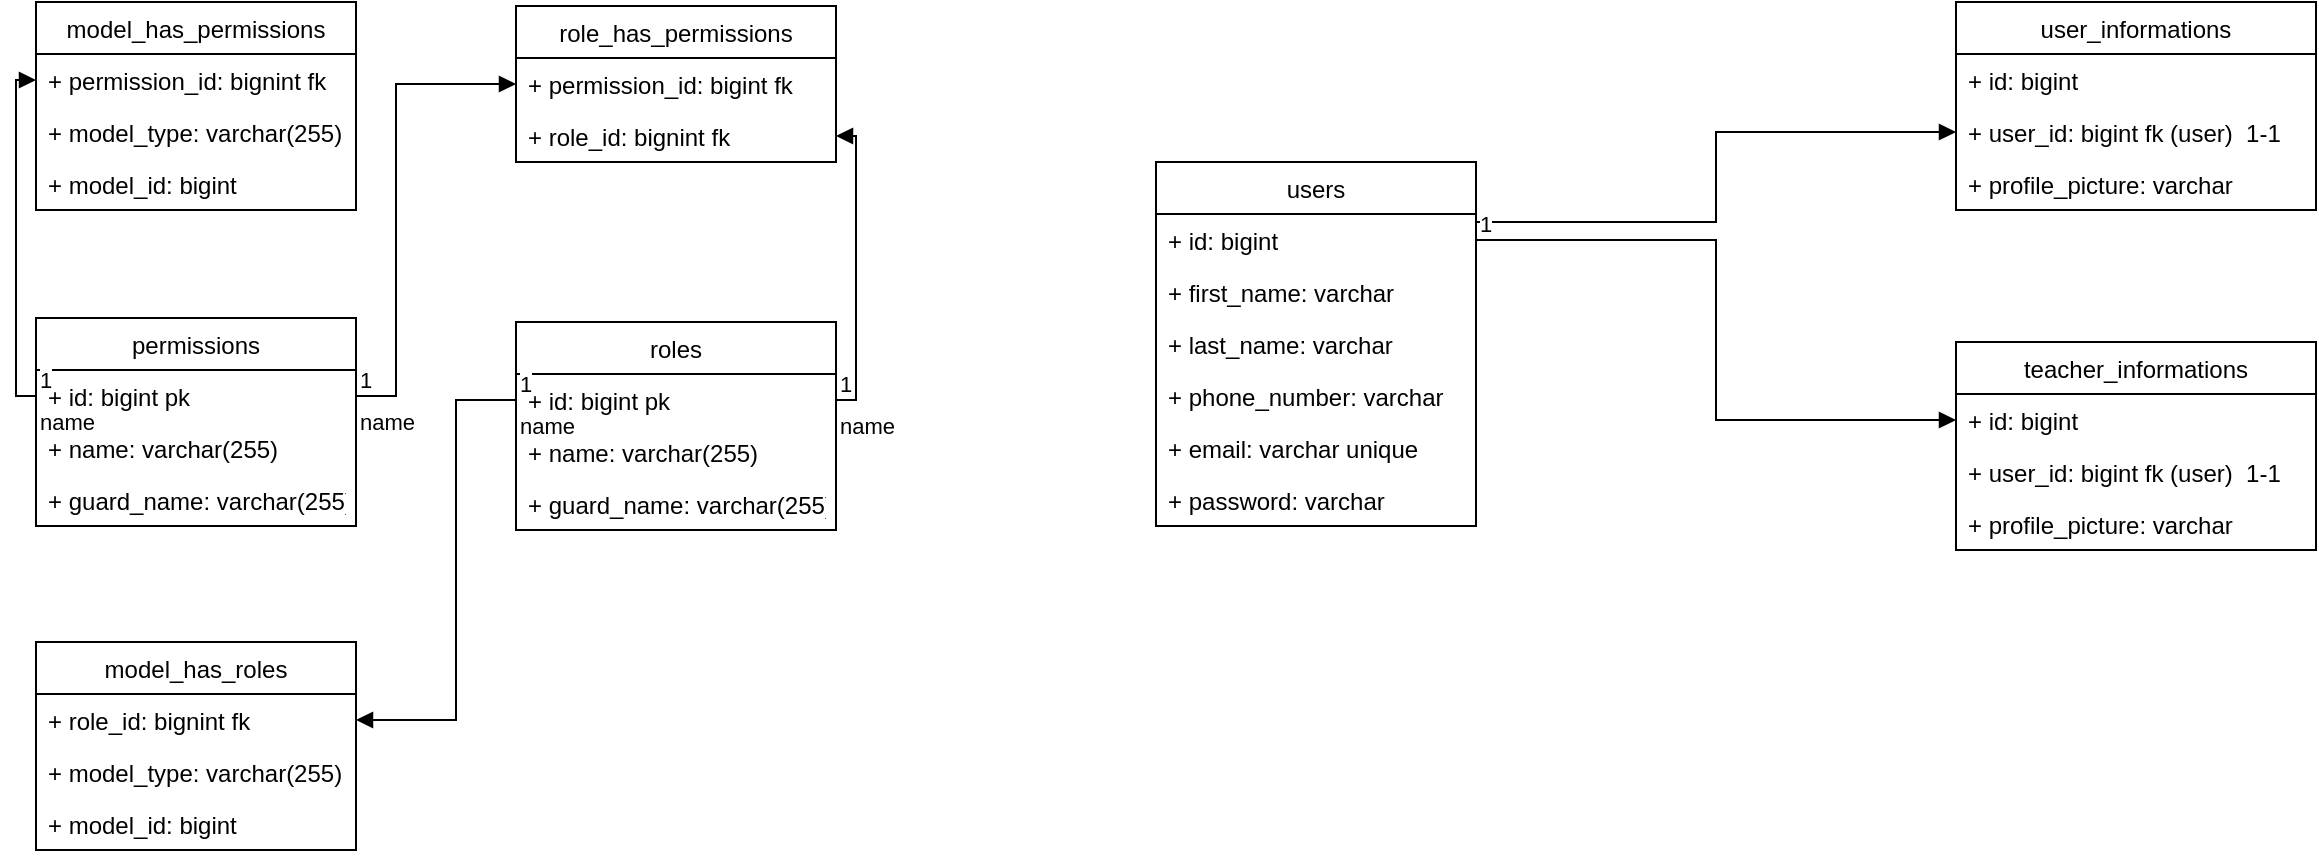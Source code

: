 <mxfile version="20.3.0" type="github">
  <diagram id="C5RBs43oDa-KdzZeNtuy" name="Page-1">
    <mxGraphModel dx="1662" dy="809" grid="1" gridSize="10" guides="1" tooltips="1" connect="1" arrows="1" fold="1" page="1" pageScale="1" pageWidth="827" pageHeight="1169" math="0" shadow="0">
      <root>
        <mxCell id="WIyWlLk6GJQsqaUBKTNV-0" />
        <mxCell id="WIyWlLk6GJQsqaUBKTNV-1" parent="WIyWlLk6GJQsqaUBKTNV-0" />
        <mxCell id="pW-dLumv3H6IrkaqNJPp-6" value="users" style="swimlane;fontStyle=0;childLayout=stackLayout;horizontal=1;startSize=26;fillColor=none;horizontalStack=0;resizeParent=1;resizeParentMax=0;resizeLast=0;collapsible=1;marginBottom=0;" vertex="1" parent="WIyWlLk6GJQsqaUBKTNV-1">
          <mxGeometry x="600" y="120" width="160" height="182" as="geometry" />
        </mxCell>
        <mxCell id="pW-dLumv3H6IrkaqNJPp-7" value="+ id: bigint" style="text;strokeColor=none;fillColor=none;align=left;verticalAlign=top;spacingLeft=4;spacingRight=4;overflow=hidden;rotatable=0;points=[[0,0.5],[1,0.5]];portConstraint=eastwest;" vertex="1" parent="pW-dLumv3H6IrkaqNJPp-6">
          <mxGeometry y="26" width="160" height="26" as="geometry" />
        </mxCell>
        <mxCell id="pW-dLumv3H6IrkaqNJPp-8" value="+ first_name: varchar " style="text;strokeColor=none;fillColor=none;align=left;verticalAlign=top;spacingLeft=4;spacingRight=4;overflow=hidden;rotatable=0;points=[[0,0.5],[1,0.5]];portConstraint=eastwest;" vertex="1" parent="pW-dLumv3H6IrkaqNJPp-6">
          <mxGeometry y="52" width="160" height="26" as="geometry" />
        </mxCell>
        <mxCell id="pW-dLumv3H6IrkaqNJPp-9" value="+ last_name: varchar" style="text;strokeColor=none;fillColor=none;align=left;verticalAlign=top;spacingLeft=4;spacingRight=4;overflow=hidden;rotatable=0;points=[[0,0.5],[1,0.5]];portConstraint=eastwest;" vertex="1" parent="pW-dLumv3H6IrkaqNJPp-6">
          <mxGeometry y="78" width="160" height="26" as="geometry" />
        </mxCell>
        <mxCell id="pW-dLumv3H6IrkaqNJPp-10" value="+ phone_number: varchar" style="text;strokeColor=none;fillColor=none;align=left;verticalAlign=top;spacingLeft=4;spacingRight=4;overflow=hidden;rotatable=0;points=[[0,0.5],[1,0.5]];portConstraint=eastwest;" vertex="1" parent="pW-dLumv3H6IrkaqNJPp-6">
          <mxGeometry y="104" width="160" height="26" as="geometry" />
        </mxCell>
        <mxCell id="pW-dLumv3H6IrkaqNJPp-11" value="+ email: varchar unique" style="text;strokeColor=none;fillColor=none;align=left;verticalAlign=top;spacingLeft=4;spacingRight=4;overflow=hidden;rotatable=0;points=[[0,0.5],[1,0.5]];portConstraint=eastwest;" vertex="1" parent="pW-dLumv3H6IrkaqNJPp-6">
          <mxGeometry y="130" width="160" height="26" as="geometry" />
        </mxCell>
        <mxCell id="pW-dLumv3H6IrkaqNJPp-12" value="+ password: varchar" style="text;strokeColor=none;fillColor=none;align=left;verticalAlign=top;spacingLeft=4;spacingRight=4;overflow=hidden;rotatable=0;points=[[0,0.5],[1,0.5]];portConstraint=eastwest;" vertex="1" parent="pW-dLumv3H6IrkaqNJPp-6">
          <mxGeometry y="156" width="160" height="26" as="geometry" />
        </mxCell>
        <mxCell id="pW-dLumv3H6IrkaqNJPp-14" value="user_informations" style="swimlane;fontStyle=0;childLayout=stackLayout;horizontal=1;startSize=26;fillColor=none;horizontalStack=0;resizeParent=1;resizeParentMax=0;resizeLast=0;collapsible=1;marginBottom=0;" vertex="1" parent="WIyWlLk6GJQsqaUBKTNV-1">
          <mxGeometry x="1000" y="40" width="180" height="104" as="geometry" />
        </mxCell>
        <mxCell id="pW-dLumv3H6IrkaqNJPp-15" value="+ id: bigint" style="text;strokeColor=none;fillColor=none;align=left;verticalAlign=top;spacingLeft=4;spacingRight=4;overflow=hidden;rotatable=0;points=[[0,0.5],[1,0.5]];portConstraint=eastwest;" vertex="1" parent="pW-dLumv3H6IrkaqNJPp-14">
          <mxGeometry y="26" width="180" height="26" as="geometry" />
        </mxCell>
        <mxCell id="pW-dLumv3H6IrkaqNJPp-16" value="+ user_id: bigint fk (user)  1-1" style="text;strokeColor=none;fillColor=none;align=left;verticalAlign=top;spacingLeft=4;spacingRight=4;overflow=hidden;rotatable=0;points=[[0,0.5],[1,0.5]];portConstraint=eastwest;" vertex="1" parent="pW-dLumv3H6IrkaqNJPp-14">
          <mxGeometry y="52" width="180" height="26" as="geometry" />
        </mxCell>
        <mxCell id="pW-dLumv3H6IrkaqNJPp-17" value="+ profile_picture: varchar" style="text;strokeColor=none;fillColor=none;align=left;verticalAlign=top;spacingLeft=4;spacingRight=4;overflow=hidden;rotatable=0;points=[[0,0.5],[1,0.5]];portConstraint=eastwest;" vertex="1" parent="pW-dLumv3H6IrkaqNJPp-14">
          <mxGeometry y="78" width="180" height="26" as="geometry" />
        </mxCell>
        <mxCell id="pW-dLumv3H6IrkaqNJPp-22" value="teacher_informations" style="swimlane;fontStyle=0;childLayout=stackLayout;horizontal=1;startSize=26;fillColor=none;horizontalStack=0;resizeParent=1;resizeParentMax=0;resizeLast=0;collapsible=1;marginBottom=0;" vertex="1" parent="WIyWlLk6GJQsqaUBKTNV-1">
          <mxGeometry x="1000" y="210" width="180" height="104" as="geometry" />
        </mxCell>
        <mxCell id="pW-dLumv3H6IrkaqNJPp-23" value="+ id: bigint" style="text;strokeColor=none;fillColor=none;align=left;verticalAlign=top;spacingLeft=4;spacingRight=4;overflow=hidden;rotatable=0;points=[[0,0.5],[1,0.5]];portConstraint=eastwest;" vertex="1" parent="pW-dLumv3H6IrkaqNJPp-22">
          <mxGeometry y="26" width="180" height="26" as="geometry" />
        </mxCell>
        <mxCell id="pW-dLumv3H6IrkaqNJPp-24" value="+ user_id: bigint fk (user)  1-1" style="text;strokeColor=none;fillColor=none;align=left;verticalAlign=top;spacingLeft=4;spacingRight=4;overflow=hidden;rotatable=0;points=[[0,0.5],[1,0.5]];portConstraint=eastwest;" vertex="1" parent="pW-dLumv3H6IrkaqNJPp-22">
          <mxGeometry y="52" width="180" height="26" as="geometry" />
        </mxCell>
        <mxCell id="pW-dLumv3H6IrkaqNJPp-25" value="+ profile_picture: varchar" style="text;strokeColor=none;fillColor=none;align=left;verticalAlign=top;spacingLeft=4;spacingRight=4;overflow=hidden;rotatable=0;points=[[0,0.5],[1,0.5]];portConstraint=eastwest;" vertex="1" parent="pW-dLumv3H6IrkaqNJPp-22">
          <mxGeometry y="78" width="180" height="26" as="geometry" />
        </mxCell>
        <mxCell id="pW-dLumv3H6IrkaqNJPp-26" value="role_has_permissions" style="swimlane;fontStyle=0;childLayout=stackLayout;horizontal=1;startSize=26;fillColor=none;horizontalStack=0;resizeParent=1;resizeParentMax=0;resizeLast=0;collapsible=1;marginBottom=0;" vertex="1" parent="WIyWlLk6GJQsqaUBKTNV-1">
          <mxGeometry x="280" y="42" width="160" height="78" as="geometry" />
        </mxCell>
        <mxCell id="pW-dLumv3H6IrkaqNJPp-27" value="+ permission_id: bigint fk" style="text;strokeColor=none;fillColor=none;align=left;verticalAlign=top;spacingLeft=4;spacingRight=4;overflow=hidden;rotatable=0;points=[[0,0.5],[1,0.5]];portConstraint=eastwest;" vertex="1" parent="pW-dLumv3H6IrkaqNJPp-26">
          <mxGeometry y="26" width="160" height="26" as="geometry" />
        </mxCell>
        <mxCell id="pW-dLumv3H6IrkaqNJPp-28" value="+ role_id: bignint fk" style="text;strokeColor=none;fillColor=none;align=left;verticalAlign=top;spacingLeft=4;spacingRight=4;overflow=hidden;rotatable=0;points=[[0,0.5],[1,0.5]];portConstraint=eastwest;" vertex="1" parent="pW-dLumv3H6IrkaqNJPp-26">
          <mxGeometry y="52" width="160" height="26" as="geometry" />
        </mxCell>
        <mxCell id="pW-dLumv3H6IrkaqNJPp-30" value="model_has_roles" style="swimlane;fontStyle=0;childLayout=stackLayout;horizontal=1;startSize=26;fillColor=none;horizontalStack=0;resizeParent=1;resizeParentMax=0;resizeLast=0;collapsible=1;marginBottom=0;" vertex="1" parent="WIyWlLk6GJQsqaUBKTNV-1">
          <mxGeometry x="40" y="360" width="160" height="104" as="geometry" />
        </mxCell>
        <mxCell id="pW-dLumv3H6IrkaqNJPp-32" value="+ role_id: bignint fk" style="text;strokeColor=none;fillColor=none;align=left;verticalAlign=top;spacingLeft=4;spacingRight=4;overflow=hidden;rotatable=0;points=[[0,0.5],[1,0.5]];portConstraint=eastwest;" vertex="1" parent="pW-dLumv3H6IrkaqNJPp-30">
          <mxGeometry y="26" width="160" height="26" as="geometry" />
        </mxCell>
        <mxCell id="pW-dLumv3H6IrkaqNJPp-31" value="+ model_type: varchar(255)" style="text;strokeColor=none;fillColor=none;align=left;verticalAlign=top;spacingLeft=4;spacingRight=4;overflow=hidden;rotatable=0;points=[[0,0.5],[1,0.5]];portConstraint=eastwest;" vertex="1" parent="pW-dLumv3H6IrkaqNJPp-30">
          <mxGeometry y="52" width="160" height="26" as="geometry" />
        </mxCell>
        <mxCell id="pW-dLumv3H6IrkaqNJPp-33" value="+ model_id: bigint" style="text;strokeColor=none;fillColor=none;align=left;verticalAlign=top;spacingLeft=4;spacingRight=4;overflow=hidden;rotatable=0;points=[[0,0.5],[1,0.5]];portConstraint=eastwest;" vertex="1" parent="pW-dLumv3H6IrkaqNJPp-30">
          <mxGeometry y="78" width="160" height="26" as="geometry" />
        </mxCell>
        <mxCell id="pW-dLumv3H6IrkaqNJPp-34" value="model_has_permissions" style="swimlane;fontStyle=0;childLayout=stackLayout;horizontal=1;startSize=26;fillColor=none;horizontalStack=0;resizeParent=1;resizeParentMax=0;resizeLast=0;collapsible=1;marginBottom=0;" vertex="1" parent="WIyWlLk6GJQsqaUBKTNV-1">
          <mxGeometry x="40" y="40" width="160" height="104" as="geometry" />
        </mxCell>
        <mxCell id="pW-dLumv3H6IrkaqNJPp-35" value="+ permission_id: bignint fk" style="text;strokeColor=none;fillColor=none;align=left;verticalAlign=top;spacingLeft=4;spacingRight=4;overflow=hidden;rotatable=0;points=[[0,0.5],[1,0.5]];portConstraint=eastwest;" vertex="1" parent="pW-dLumv3H6IrkaqNJPp-34">
          <mxGeometry y="26" width="160" height="26" as="geometry" />
        </mxCell>
        <mxCell id="pW-dLumv3H6IrkaqNJPp-36" value="+ model_type: varchar(255)" style="text;strokeColor=none;fillColor=none;align=left;verticalAlign=top;spacingLeft=4;spacingRight=4;overflow=hidden;rotatable=0;points=[[0,0.5],[1,0.5]];portConstraint=eastwest;" vertex="1" parent="pW-dLumv3H6IrkaqNJPp-34">
          <mxGeometry y="52" width="160" height="26" as="geometry" />
        </mxCell>
        <mxCell id="pW-dLumv3H6IrkaqNJPp-37" value="+ model_id: bigint" style="text;strokeColor=none;fillColor=none;align=left;verticalAlign=top;spacingLeft=4;spacingRight=4;overflow=hidden;rotatable=0;points=[[0,0.5],[1,0.5]];portConstraint=eastwest;" vertex="1" parent="pW-dLumv3H6IrkaqNJPp-34">
          <mxGeometry y="78" width="160" height="26" as="geometry" />
        </mxCell>
        <mxCell id="pW-dLumv3H6IrkaqNJPp-38" value="roles" style="swimlane;fontStyle=0;childLayout=stackLayout;horizontal=1;startSize=26;fillColor=none;horizontalStack=0;resizeParent=1;resizeParentMax=0;resizeLast=0;collapsible=1;marginBottom=0;" vertex="1" parent="WIyWlLk6GJQsqaUBKTNV-1">
          <mxGeometry x="280" y="200" width="160" height="104" as="geometry" />
        </mxCell>
        <mxCell id="pW-dLumv3H6IrkaqNJPp-39" value="+ id: bigint pk" style="text;strokeColor=none;fillColor=none;align=left;verticalAlign=top;spacingLeft=4;spacingRight=4;overflow=hidden;rotatable=0;points=[[0,0.5],[1,0.5]];portConstraint=eastwest;" vertex="1" parent="pW-dLumv3H6IrkaqNJPp-38">
          <mxGeometry y="26" width="160" height="26" as="geometry" />
        </mxCell>
        <mxCell id="pW-dLumv3H6IrkaqNJPp-40" value="+ name: varchar(255)" style="text;strokeColor=none;fillColor=none;align=left;verticalAlign=top;spacingLeft=4;spacingRight=4;overflow=hidden;rotatable=0;points=[[0,0.5],[1,0.5]];portConstraint=eastwest;" vertex="1" parent="pW-dLumv3H6IrkaqNJPp-38">
          <mxGeometry y="52" width="160" height="26" as="geometry" />
        </mxCell>
        <mxCell id="pW-dLumv3H6IrkaqNJPp-41" value="+ guard_name: varchar(255)" style="text;strokeColor=none;fillColor=none;align=left;verticalAlign=top;spacingLeft=4;spacingRight=4;overflow=hidden;rotatable=0;points=[[0,0.5],[1,0.5]];portConstraint=eastwest;" vertex="1" parent="pW-dLumv3H6IrkaqNJPp-38">
          <mxGeometry y="78" width="160" height="26" as="geometry" />
        </mxCell>
        <mxCell id="pW-dLumv3H6IrkaqNJPp-43" value="permissions" style="swimlane;fontStyle=0;childLayout=stackLayout;horizontal=1;startSize=26;fillColor=none;horizontalStack=0;resizeParent=1;resizeParentMax=0;resizeLast=0;collapsible=1;marginBottom=0;" vertex="1" parent="WIyWlLk6GJQsqaUBKTNV-1">
          <mxGeometry x="40" y="198" width="160" height="104" as="geometry" />
        </mxCell>
        <mxCell id="pW-dLumv3H6IrkaqNJPp-44" value="+ id: bigint pk" style="text;strokeColor=none;fillColor=none;align=left;verticalAlign=top;spacingLeft=4;spacingRight=4;overflow=hidden;rotatable=0;points=[[0,0.5],[1,0.5]];portConstraint=eastwest;" vertex="1" parent="pW-dLumv3H6IrkaqNJPp-43">
          <mxGeometry y="26" width="160" height="26" as="geometry" />
        </mxCell>
        <mxCell id="pW-dLumv3H6IrkaqNJPp-45" value="+ name: varchar(255)" style="text;strokeColor=none;fillColor=none;align=left;verticalAlign=top;spacingLeft=4;spacingRight=4;overflow=hidden;rotatable=0;points=[[0,0.5],[1,0.5]];portConstraint=eastwest;" vertex="1" parent="pW-dLumv3H6IrkaqNJPp-43">
          <mxGeometry y="52" width="160" height="26" as="geometry" />
        </mxCell>
        <mxCell id="pW-dLumv3H6IrkaqNJPp-46" value="+ guard_name: varchar(255)" style="text;strokeColor=none;fillColor=none;align=left;verticalAlign=top;spacingLeft=4;spacingRight=4;overflow=hidden;rotatable=0;points=[[0,0.5],[1,0.5]];portConstraint=eastwest;" vertex="1" parent="pW-dLumv3H6IrkaqNJPp-43">
          <mxGeometry y="78" width="160" height="26" as="geometry" />
        </mxCell>
        <mxCell id="pW-dLumv3H6IrkaqNJPp-47" value="" style="endArrow=block;endFill=1;html=1;edgeStyle=orthogonalEdgeStyle;align=left;verticalAlign=top;rounded=0;entryX=0;entryY=0.5;entryDx=0;entryDy=0;exitX=1;exitY=0.5;exitDx=0;exitDy=0;" edge="1" parent="WIyWlLk6GJQsqaUBKTNV-1" source="pW-dLumv3H6IrkaqNJPp-7" target="pW-dLumv3H6IrkaqNJPp-16">
          <mxGeometry x="-1" relative="1" as="geometry">
            <mxPoint x="790" y="180" as="sourcePoint" />
            <mxPoint x="920" y="150" as="targetPoint" />
            <Array as="points">
              <mxPoint x="760" y="150" />
              <mxPoint x="880" y="150" />
              <mxPoint x="880" y="105" />
            </Array>
          </mxGeometry>
        </mxCell>
        <mxCell id="pW-dLumv3H6IrkaqNJPp-48" value="1" style="edgeLabel;resizable=0;html=1;align=left;verticalAlign=bottom;" connectable="0" vertex="1" parent="pW-dLumv3H6IrkaqNJPp-47">
          <mxGeometry x="-1" relative="1" as="geometry" />
        </mxCell>
        <mxCell id="pW-dLumv3H6IrkaqNJPp-49" value="" style="endArrow=block;endFill=1;html=1;edgeStyle=orthogonalEdgeStyle;align=left;verticalAlign=top;rounded=0;entryX=0;entryY=0.5;entryDx=0;entryDy=0;exitX=1;exitY=0.5;exitDx=0;exitDy=0;" edge="1" parent="WIyWlLk6GJQsqaUBKTNV-1" source="pW-dLumv3H6IrkaqNJPp-7" target="pW-dLumv3H6IrkaqNJPp-23">
          <mxGeometry x="-1" relative="1" as="geometry">
            <mxPoint x="830" y="240" as="sourcePoint" />
            <mxPoint x="987" y="240" as="targetPoint" />
          </mxGeometry>
        </mxCell>
        <mxCell id="pW-dLumv3H6IrkaqNJPp-50" value="1" style="edgeLabel;resizable=0;html=1;align=left;verticalAlign=bottom;" connectable="0" vertex="1" parent="pW-dLumv3H6IrkaqNJPp-49">
          <mxGeometry x="-1" relative="1" as="geometry" />
        </mxCell>
        <mxCell id="pW-dLumv3H6IrkaqNJPp-56" value="name" style="endArrow=block;endFill=1;html=1;edgeStyle=orthogonalEdgeStyle;align=left;verticalAlign=top;rounded=0;exitX=0;exitY=0.5;exitDx=0;exitDy=0;" edge="1" parent="WIyWlLk6GJQsqaUBKTNV-1" source="pW-dLumv3H6IrkaqNJPp-39" target="pW-dLumv3H6IrkaqNJPp-32">
          <mxGeometry x="-1" relative="1" as="geometry">
            <mxPoint x="380" y="400" as="sourcePoint" />
            <mxPoint x="310" y="400" as="targetPoint" />
            <Array as="points">
              <mxPoint x="250" y="239" />
              <mxPoint x="250" y="399" />
            </Array>
          </mxGeometry>
        </mxCell>
        <mxCell id="pW-dLumv3H6IrkaqNJPp-57" value="1" style="edgeLabel;resizable=0;html=1;align=left;verticalAlign=bottom;" connectable="0" vertex="1" parent="pW-dLumv3H6IrkaqNJPp-56">
          <mxGeometry x="-1" relative="1" as="geometry" />
        </mxCell>
        <mxCell id="pW-dLumv3H6IrkaqNJPp-60" value="name" style="endArrow=block;endFill=1;html=1;edgeStyle=orthogonalEdgeStyle;align=left;verticalAlign=top;rounded=0;entryX=1;entryY=0.5;entryDx=0;entryDy=0;exitX=1;exitY=0.5;exitDx=0;exitDy=0;" edge="1" parent="WIyWlLk6GJQsqaUBKTNV-1" source="pW-dLumv3H6IrkaqNJPp-39" target="pW-dLumv3H6IrkaqNJPp-28">
          <mxGeometry x="-1" relative="1" as="geometry">
            <mxPoint x="380" y="170" as="sourcePoint" />
            <mxPoint x="540" y="170" as="targetPoint" />
          </mxGeometry>
        </mxCell>
        <mxCell id="pW-dLumv3H6IrkaqNJPp-61" value="1" style="edgeLabel;resizable=0;html=1;align=left;verticalAlign=bottom;" connectable="0" vertex="1" parent="pW-dLumv3H6IrkaqNJPp-60">
          <mxGeometry x="-1" relative="1" as="geometry" />
        </mxCell>
        <mxCell id="pW-dLumv3H6IrkaqNJPp-64" value="name" style="endArrow=block;endFill=1;html=1;edgeStyle=orthogonalEdgeStyle;align=left;verticalAlign=top;rounded=0;entryX=0;entryY=0.5;entryDx=0;entryDy=0;" edge="1" parent="WIyWlLk6GJQsqaUBKTNV-1" source="pW-dLumv3H6IrkaqNJPp-44" target="pW-dLumv3H6IrkaqNJPp-27">
          <mxGeometry x="-1" relative="1" as="geometry">
            <mxPoint x="100" y="170" as="sourcePoint" />
            <mxPoint x="260" y="170" as="targetPoint" />
            <Array as="points">
              <mxPoint x="220" y="237" />
              <mxPoint x="220" y="81" />
            </Array>
          </mxGeometry>
        </mxCell>
        <mxCell id="pW-dLumv3H6IrkaqNJPp-65" value="1" style="edgeLabel;resizable=0;html=1;align=left;verticalAlign=bottom;" connectable="0" vertex="1" parent="pW-dLumv3H6IrkaqNJPp-64">
          <mxGeometry x="-1" relative="1" as="geometry" />
        </mxCell>
        <mxCell id="pW-dLumv3H6IrkaqNJPp-68" value="name" style="endArrow=block;endFill=1;html=1;edgeStyle=orthogonalEdgeStyle;align=left;verticalAlign=top;rounded=0;entryX=0;entryY=0.5;entryDx=0;entryDy=0;exitX=0;exitY=0.5;exitDx=0;exitDy=0;" edge="1" parent="WIyWlLk6GJQsqaUBKTNV-1" source="pW-dLumv3H6IrkaqNJPp-44" target="pW-dLumv3H6IrkaqNJPp-35">
          <mxGeometry x="-1" relative="1" as="geometry">
            <mxPoint x="20" y="180" as="sourcePoint" />
            <mxPoint x="180" y="180" as="targetPoint" />
          </mxGeometry>
        </mxCell>
        <mxCell id="pW-dLumv3H6IrkaqNJPp-69" value="1" style="edgeLabel;resizable=0;html=1;align=left;verticalAlign=bottom;" connectable="0" vertex="1" parent="pW-dLumv3H6IrkaqNJPp-68">
          <mxGeometry x="-1" relative="1" as="geometry" />
        </mxCell>
      </root>
    </mxGraphModel>
  </diagram>
</mxfile>
